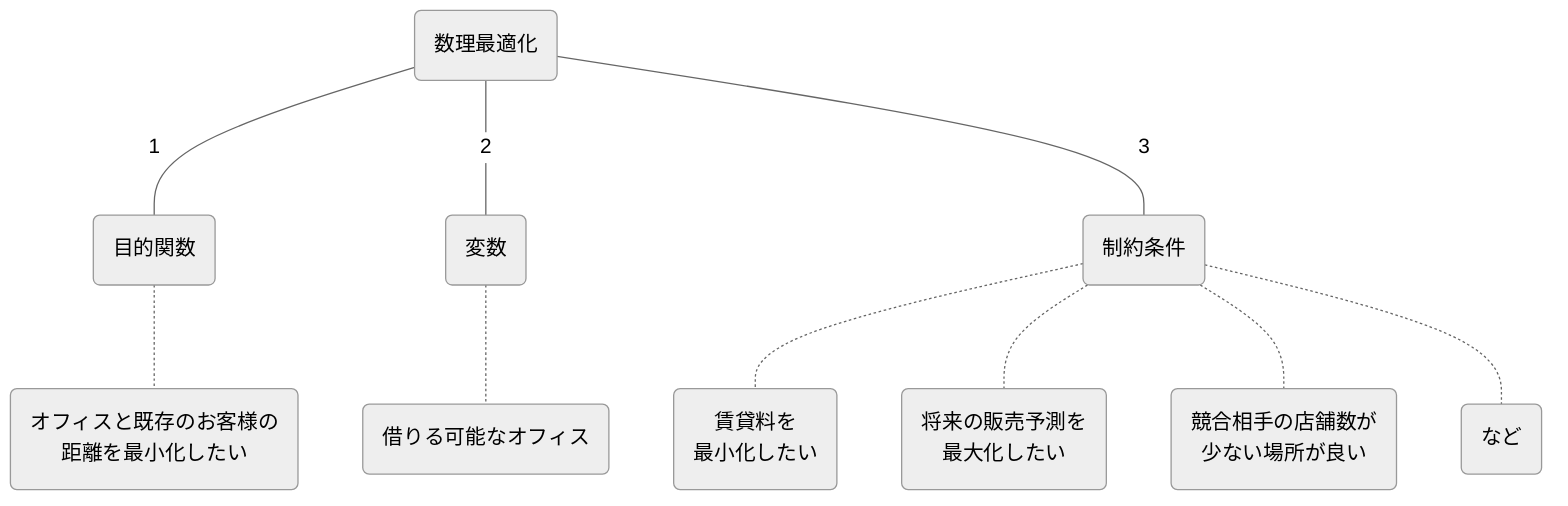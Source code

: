 %%{init: {'theme': 'neutral', 'flowchart': {'rankSpacing': 80, 'htmlLabels': true}}}%%

flowchart
  root("数理最適化")
  o("目的関数")
  p("変数")
  c("制約条件")
  
  oe("オフィスと既存のお客様の<br>距離を最小化したい")
  pe("借りる可能なオフィス")
  ce1("賃貸料を<br>最小化したい")
  ce2("将来の販売予測を<br>最大化したい")
  ce3("競合相手の店舗数が<br>少ない場所が良い")
  ce4("など")
  
  root ---|1| o
  root ---|2| p
  root ---|3| c
  
  o -.- oe
  p -.- pe
  c -.- ce1
  c -.- ce2
  c -.- ce3
  c -.- ce4